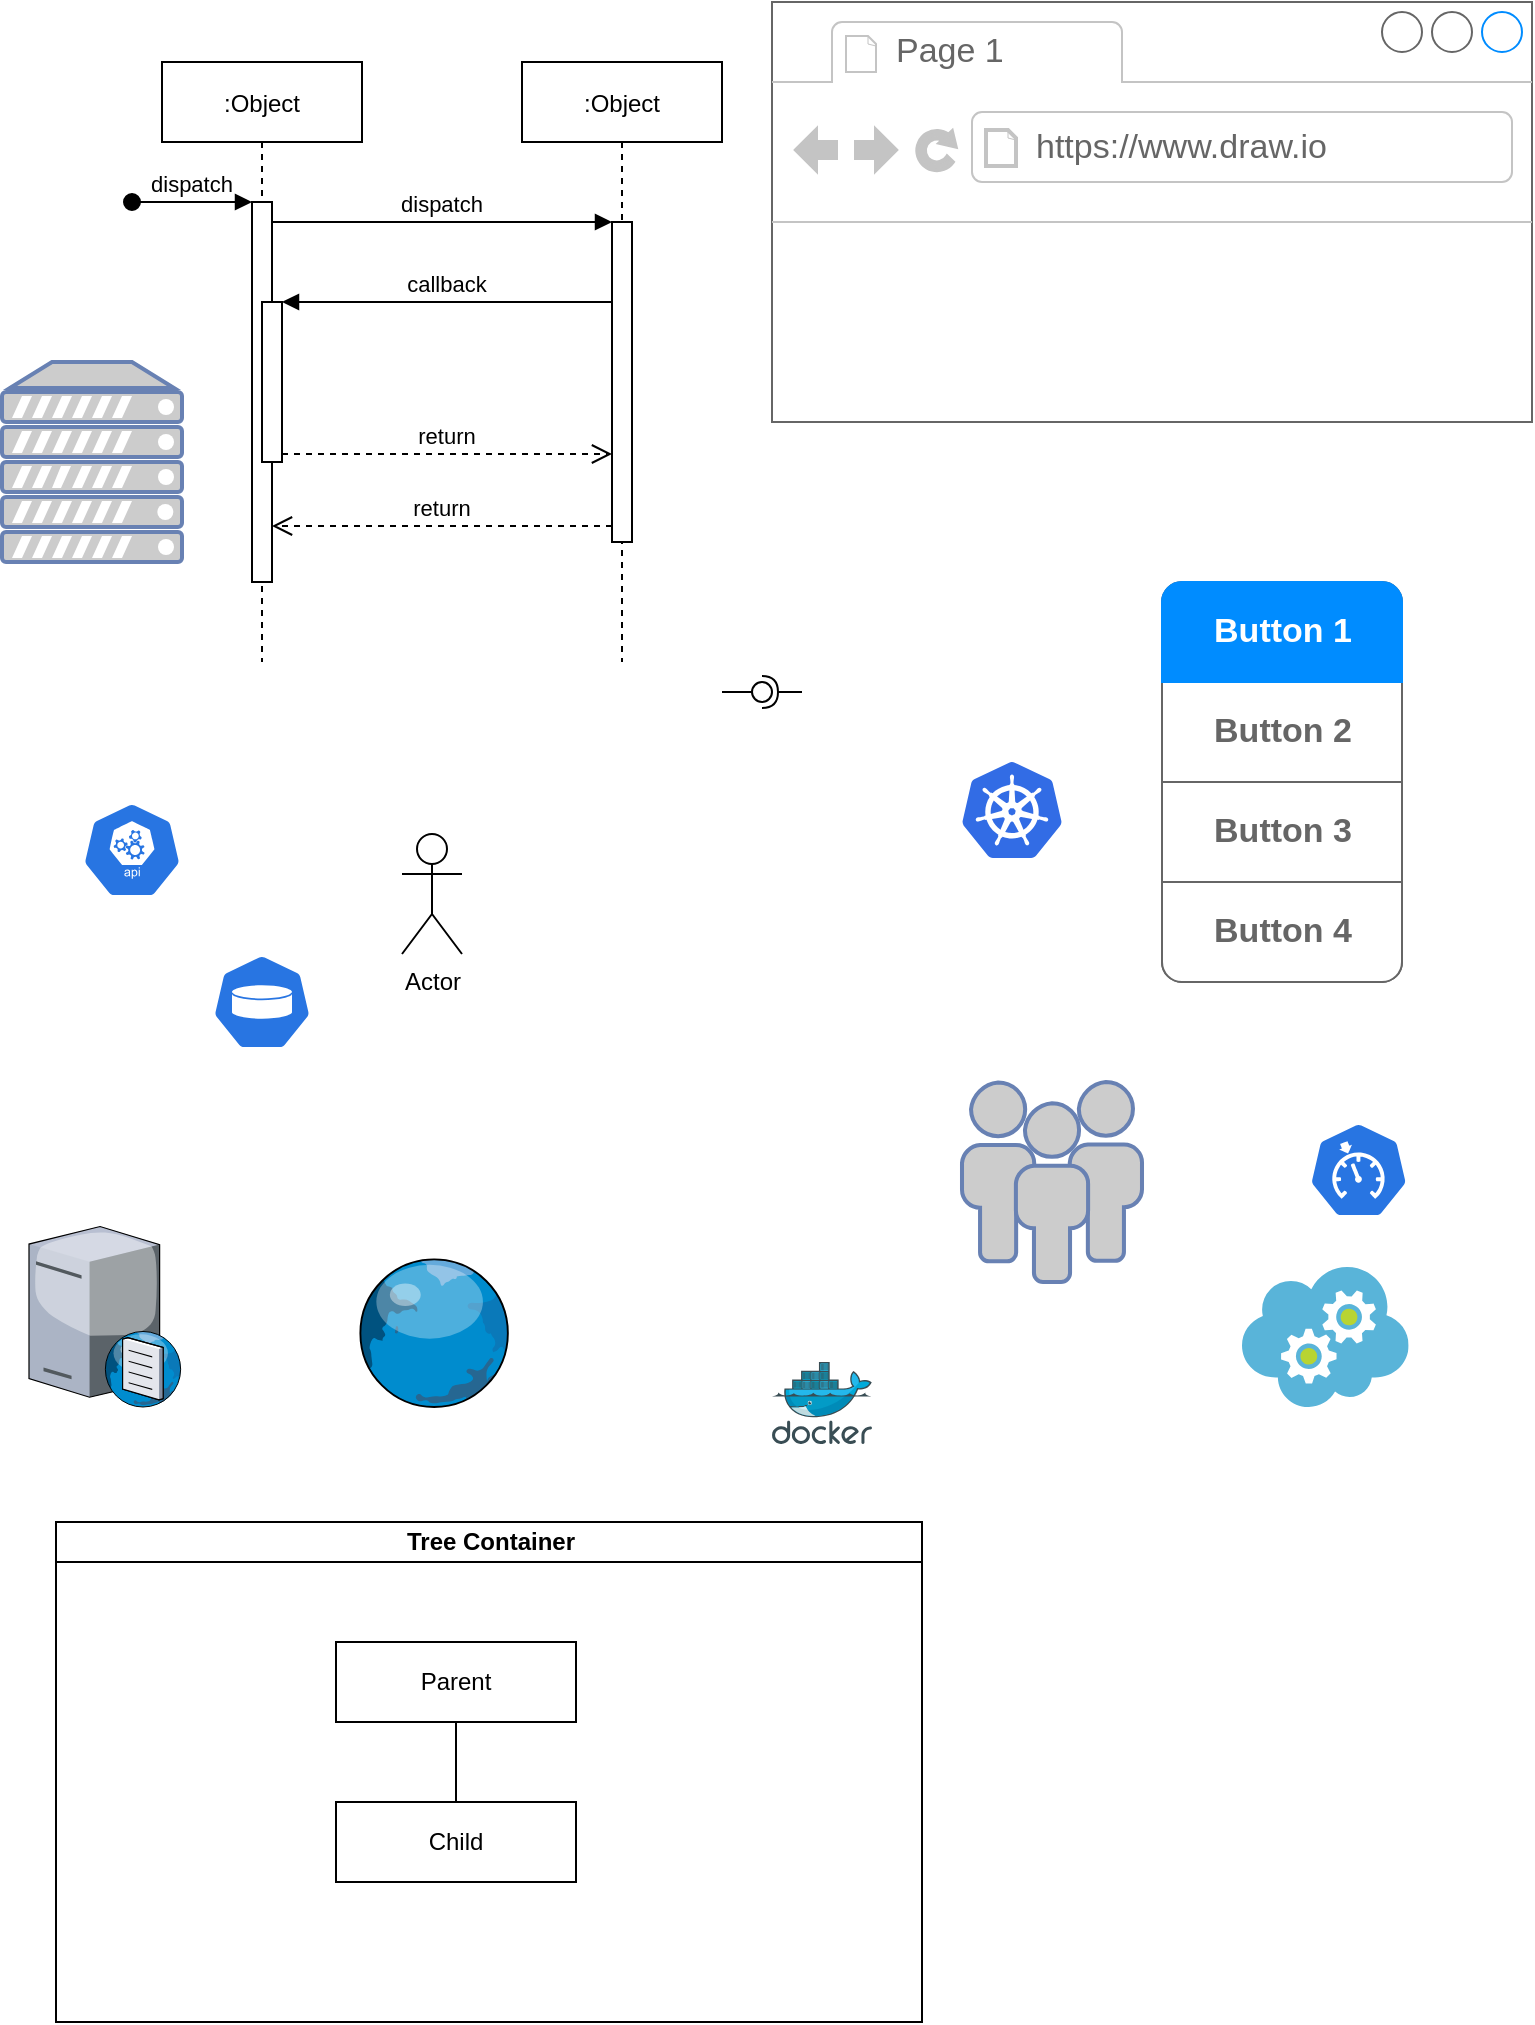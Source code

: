 <mxfile version="14.6.9" type="github">
  <diagram id="kgpKYQtTHZ0yAKxKKP6v" name="Page-1">
    <mxGraphModel dx="1422" dy="762" grid="1" gridSize="10" guides="1" tooltips="1" connect="1" arrows="1" fold="1" page="1" pageScale="1" pageWidth="850" pageHeight="1100" math="0" shadow="0">
      <root>
        <mxCell id="0" />
        <mxCell id="1" parent="0" />
        <mxCell id="3nuBFxr9cyL0pnOWT2aG-1" value=":Object" style="shape=umlLifeline;perimeter=lifelinePerimeter;container=1;collapsible=0;recursiveResize=0;rounded=0;shadow=0;strokeWidth=1;" parent="1" vertex="1">
          <mxGeometry x="120" y="80" width="100" height="300" as="geometry" />
        </mxCell>
        <mxCell id="3nuBFxr9cyL0pnOWT2aG-2" value="" style="points=[];perimeter=orthogonalPerimeter;rounded=0;shadow=0;strokeWidth=1;" parent="3nuBFxr9cyL0pnOWT2aG-1" vertex="1">
          <mxGeometry x="45" y="70" width="10" height="190" as="geometry" />
        </mxCell>
        <mxCell id="3nuBFxr9cyL0pnOWT2aG-3" value="dispatch" style="verticalAlign=bottom;startArrow=oval;endArrow=block;startSize=8;shadow=0;strokeWidth=1;" parent="3nuBFxr9cyL0pnOWT2aG-1" target="3nuBFxr9cyL0pnOWT2aG-2" edge="1">
          <mxGeometry relative="1" as="geometry">
            <mxPoint x="-15" y="70" as="sourcePoint" />
          </mxGeometry>
        </mxCell>
        <mxCell id="3nuBFxr9cyL0pnOWT2aG-4" value="" style="points=[];perimeter=orthogonalPerimeter;rounded=0;shadow=0;strokeWidth=1;" parent="3nuBFxr9cyL0pnOWT2aG-1" vertex="1">
          <mxGeometry x="50" y="120" width="10" height="80" as="geometry" />
        </mxCell>
        <mxCell id="3nuBFxr9cyL0pnOWT2aG-5" value=":Object" style="shape=umlLifeline;perimeter=lifelinePerimeter;container=1;collapsible=0;recursiveResize=0;rounded=0;shadow=0;strokeWidth=1;" parent="1" vertex="1">
          <mxGeometry x="300" y="80" width="100" height="300" as="geometry" />
        </mxCell>
        <mxCell id="3nuBFxr9cyL0pnOWT2aG-6" value="" style="points=[];perimeter=orthogonalPerimeter;rounded=0;shadow=0;strokeWidth=1;" parent="3nuBFxr9cyL0pnOWT2aG-5" vertex="1">
          <mxGeometry x="45" y="80" width="10" height="160" as="geometry" />
        </mxCell>
        <mxCell id="3nuBFxr9cyL0pnOWT2aG-7" value="return" style="verticalAlign=bottom;endArrow=open;dashed=1;endSize=8;exitX=0;exitY=0.95;shadow=0;strokeWidth=1;" parent="1" source="3nuBFxr9cyL0pnOWT2aG-6" target="3nuBFxr9cyL0pnOWT2aG-2" edge="1">
          <mxGeometry relative="1" as="geometry">
            <mxPoint x="275" y="236" as="targetPoint" />
          </mxGeometry>
        </mxCell>
        <mxCell id="3nuBFxr9cyL0pnOWT2aG-8" value="dispatch" style="verticalAlign=bottom;endArrow=block;entryX=0;entryY=0;shadow=0;strokeWidth=1;" parent="1" source="3nuBFxr9cyL0pnOWT2aG-2" target="3nuBFxr9cyL0pnOWT2aG-6" edge="1">
          <mxGeometry relative="1" as="geometry">
            <mxPoint x="275" y="160" as="sourcePoint" />
          </mxGeometry>
        </mxCell>
        <mxCell id="3nuBFxr9cyL0pnOWT2aG-9" value="callback" style="verticalAlign=bottom;endArrow=block;entryX=1;entryY=0;shadow=0;strokeWidth=1;" parent="1" source="3nuBFxr9cyL0pnOWT2aG-6" target="3nuBFxr9cyL0pnOWT2aG-4" edge="1">
          <mxGeometry relative="1" as="geometry">
            <mxPoint x="240" y="200" as="sourcePoint" />
          </mxGeometry>
        </mxCell>
        <mxCell id="3nuBFxr9cyL0pnOWT2aG-10" value="return" style="verticalAlign=bottom;endArrow=open;dashed=1;endSize=8;exitX=1;exitY=0.95;shadow=0;strokeWidth=1;" parent="1" source="3nuBFxr9cyL0pnOWT2aG-4" target="3nuBFxr9cyL0pnOWT2aG-6" edge="1">
          <mxGeometry relative="1" as="geometry">
            <mxPoint x="240" y="257" as="targetPoint" />
          </mxGeometry>
        </mxCell>
        <mxCell id="6FR_N8LCpcasI4O6xKWx-1" value="" style="html=1;dashed=0;whitespace=wrap;fillColor=#2875E2;strokeColor=#ffffff;points=[[0.005,0.63,0],[0.1,0.2,0],[0.9,0.2,0],[0.5,0,0],[0.995,0.63,0],[0.72,0.99,0],[0.5,1,0],[0.28,0.99,0]];shape=mxgraph.kubernetes.icon;prIcon=api" vertex="1" parent="1">
          <mxGeometry x="80" y="450" width="50" height="48" as="geometry" />
        </mxCell>
        <mxCell id="6FR_N8LCpcasI4O6xKWx-2" value="" style="html=1;dashed=0;whitespace=wrap;fillColor=#2875E2;strokeColor=#ffffff;points=[[0.005,0.63,0],[0.1,0.2,0],[0.9,0.2,0],[0.5,0,0],[0.995,0.63,0],[0.72,0.99,0],[0.5,1,0],[0.28,0.99,0]];shape=mxgraph.kubernetes.icon;prIcon=vol" vertex="1" parent="1">
          <mxGeometry x="145" y="526" width="50" height="48" as="geometry" />
        </mxCell>
        <mxCell id="6FR_N8LCpcasI4O6xKWx-3" value="" style="strokeWidth=1;shadow=0;dashed=0;align=center;html=1;shape=mxgraph.mockup.rrect;rSize=10;strokeColor=#666666;" vertex="1" parent="1">
          <mxGeometry x="620" y="340" width="120" height="200" as="geometry" />
        </mxCell>
        <mxCell id="6FR_N8LCpcasI4O6xKWx-4" value="Button 2" style="strokeColor=inherit;fillColor=inherit;gradientColor=inherit;strokeWidth=1;shadow=0;dashed=0;align=center;html=1;shape=mxgraph.mockup.rrect;rSize=0;fontSize=17;fontColor=#666666;fontStyle=1;resizeWidth=1;" vertex="1" parent="6FR_N8LCpcasI4O6xKWx-3">
          <mxGeometry width="120" height="50" relative="1" as="geometry">
            <mxPoint y="50" as="offset" />
          </mxGeometry>
        </mxCell>
        <mxCell id="6FR_N8LCpcasI4O6xKWx-5" value="Button 3" style="strokeColor=inherit;fillColor=inherit;gradientColor=inherit;strokeWidth=1;shadow=0;dashed=0;align=center;html=1;shape=mxgraph.mockup.rrect;rSize=0;fontSize=17;fontColor=#666666;fontStyle=1;resizeWidth=1;" vertex="1" parent="6FR_N8LCpcasI4O6xKWx-3">
          <mxGeometry width="120" height="50" relative="1" as="geometry">
            <mxPoint y="100" as="offset" />
          </mxGeometry>
        </mxCell>
        <mxCell id="6FR_N8LCpcasI4O6xKWx-6" value="Button 4" style="strokeColor=inherit;fillColor=inherit;gradientColor=inherit;strokeWidth=1;shadow=0;dashed=0;align=center;html=1;shape=mxgraph.mockup.bottomButton;rSize=10;fontSize=17;fontColor=#666666;fontStyle=1;resizeWidth=1;" vertex="1" parent="6FR_N8LCpcasI4O6xKWx-3">
          <mxGeometry y="1" width="120" height="50" relative="1" as="geometry">
            <mxPoint y="-50" as="offset" />
          </mxGeometry>
        </mxCell>
        <mxCell id="6FR_N8LCpcasI4O6xKWx-7" value="Button 1" style="strokeWidth=1;shadow=0;dashed=0;align=center;html=1;shape=mxgraph.mockup.topButton;rSize=10;fontSize=17;fontColor=#ffffff;fontStyle=1;fillColor=#008cff;strokeColor=#008cff;resizeWidth=1;" vertex="1" parent="6FR_N8LCpcasI4O6xKWx-3">
          <mxGeometry width="120" height="50" relative="1" as="geometry" />
        </mxCell>
        <mxCell id="6FR_N8LCpcasI4O6xKWx-8" value="Actor" style="shape=umlActor;verticalLabelPosition=bottom;verticalAlign=top;html=1;" vertex="1" parent="1">
          <mxGeometry x="240" y="466" width="30" height="60" as="geometry" />
        </mxCell>
        <mxCell id="6FR_N8LCpcasI4O6xKWx-9" value="" style="rounded=0;orthogonalLoop=1;jettySize=auto;html=1;endArrow=none;endFill=0;" edge="1" target="6FR_N8LCpcasI4O6xKWx-11" parent="1">
          <mxGeometry relative="1" as="geometry">
            <mxPoint x="400" y="395" as="sourcePoint" />
          </mxGeometry>
        </mxCell>
        <mxCell id="6FR_N8LCpcasI4O6xKWx-10" value="" style="rounded=0;orthogonalLoop=1;jettySize=auto;html=1;endArrow=halfCircle;endFill=0;entryX=0.5;entryY=0.5;entryDx=0;entryDy=0;endSize=6;strokeWidth=1;" edge="1" target="6FR_N8LCpcasI4O6xKWx-11" parent="1">
          <mxGeometry relative="1" as="geometry">
            <mxPoint x="440" y="395" as="sourcePoint" />
          </mxGeometry>
        </mxCell>
        <mxCell id="6FR_N8LCpcasI4O6xKWx-11" value="" style="ellipse;whiteSpace=wrap;html=1;fontFamily=Helvetica;fontSize=12;fontColor=#000000;align=center;strokeColor=#000000;fillColor=#ffffff;points=[];aspect=fixed;resizable=0;" vertex="1" parent="1">
          <mxGeometry x="415" y="390" width="10" height="10" as="geometry" />
        </mxCell>
        <mxCell id="6FR_N8LCpcasI4O6xKWx-12" value="" style="fontColor=#0066CC;verticalAlign=top;verticalLabelPosition=bottom;labelPosition=center;align=center;html=1;outlineConnect=0;fillColor=#CCCCCC;strokeColor=#6881B3;gradientColor=none;gradientDirection=north;strokeWidth=2;shape=mxgraph.networks.server;" vertex="1" parent="1">
          <mxGeometry x="40" y="230" width="90" height="100" as="geometry" />
        </mxCell>
        <mxCell id="6FR_N8LCpcasI4O6xKWx-13" value="" style="fontColor=#0066CC;verticalAlign=top;verticalLabelPosition=bottom;labelPosition=center;align=center;html=1;outlineConnect=0;fillColor=#CCCCCC;strokeColor=#6881B3;gradientColor=none;gradientDirection=north;strokeWidth=2;shape=mxgraph.networks.users;" vertex="1" parent="1">
          <mxGeometry x="520" y="590" width="90" height="100" as="geometry" />
        </mxCell>
        <mxCell id="6FR_N8LCpcasI4O6xKWx-14" value="" style="verticalLabelPosition=bottom;aspect=fixed;html=1;verticalAlign=top;strokeColor=none;align=center;outlineConnect=0;shape=mxgraph.citrix.dns_server;" vertex="1" parent="1">
          <mxGeometry x="53.5" y="660" width="76.5" height="92.5" as="geometry" />
        </mxCell>
        <mxCell id="6FR_N8LCpcasI4O6xKWx-15" value="" style="verticalLabelPosition=bottom;aspect=fixed;html=1;verticalAlign=top;strokeColor=none;align=center;outlineConnect=0;shape=mxgraph.citrix.globe;" vertex="1" parent="1">
          <mxGeometry x="215.75" y="677.5" width="78.5" height="75" as="geometry" />
        </mxCell>
        <mxCell id="6FR_N8LCpcasI4O6xKWx-16" value="" style="aspect=fixed;html=1;points=[];align=center;image;fontSize=12;image=img/lib/mscae/Cloud_Services_Classic.svg;" vertex="1" parent="1">
          <mxGeometry x="660" y="682.5" width="83.33" height="70" as="geometry" />
        </mxCell>
        <mxCell id="6FR_N8LCpcasI4O6xKWx-17" value="" style="aspect=fixed;html=1;points=[];align=center;image;fontSize=12;image=img/lib/mscae/Docker.svg;" vertex="1" parent="1">
          <mxGeometry x="425" y="730" width="50" height="41" as="geometry" />
        </mxCell>
        <mxCell id="6FR_N8LCpcasI4O6xKWx-18" value="" style="shape=image;html=1;verticalAlign=top;verticalLabelPosition=bottom;labelBackgroundColor=#ffffff;imageAspect=0;aspect=fixed;image=https://cdn3.iconfinder.com/data/icons/social-media-2169/24/social_media_social_media_logo_docker-128.png" vertex="1" parent="1">
          <mxGeometry x="347" y="540" width="128" height="128" as="geometry" />
        </mxCell>
        <mxCell id="6FR_N8LCpcasI4O6xKWx-19" value="" style="shape=image;html=1;verticalAlign=top;verticalLabelPosition=bottom;labelBackgroundColor=#ffffff;imageAspect=0;aspect=fixed;image=https://cdn4.iconfinder.com/data/icons/social-network-round-gloss-shine/128/docker-icon_copy.png" vertex="1" parent="1">
          <mxGeometry x="520" y="740" width="128" height="128" as="geometry" />
        </mxCell>
        <mxCell id="6FR_N8LCpcasI4O6xKWx-20" value="" style="strokeWidth=1;shadow=0;dashed=0;align=center;html=1;shape=mxgraph.mockup.containers.browserWindow;rSize=0;strokeColor=#666666;strokeColor2=#008cff;strokeColor3=#c4c4c4;mainText=,;recursiveResize=0;" vertex="1" parent="1">
          <mxGeometry x="425" y="50" width="380" height="210" as="geometry" />
        </mxCell>
        <mxCell id="6FR_N8LCpcasI4O6xKWx-21" value="Page 1" style="strokeWidth=1;shadow=0;dashed=0;align=center;html=1;shape=mxgraph.mockup.containers.anchor;fontSize=17;fontColor=#666666;align=left;" vertex="1" parent="6FR_N8LCpcasI4O6xKWx-20">
          <mxGeometry x="60" y="12" width="110" height="26" as="geometry" />
        </mxCell>
        <mxCell id="6FR_N8LCpcasI4O6xKWx-22" value="https://www.draw.io" style="strokeWidth=1;shadow=0;dashed=0;align=center;html=1;shape=mxgraph.mockup.containers.anchor;rSize=0;fontSize=17;fontColor=#666666;align=left;" vertex="1" parent="6FR_N8LCpcasI4O6xKWx-20">
          <mxGeometry x="130" y="60" width="250" height="26" as="geometry" />
        </mxCell>
        <mxCell id="6FR_N8LCpcasI4O6xKWx-23" value="Tree Container" style="swimlane;html=1;startSize=20;horizontal=1;containerType=tree;" vertex="1" parent="1">
          <mxGeometry x="67" y="810" width="433" height="250" as="geometry" />
        </mxCell>
        <mxCell id="6FR_N8LCpcasI4O6xKWx-24" value="" style="edgeStyle=elbowEdgeStyle;elbow=vertical;startArrow=none;endArrow=none;rounded=0;" edge="1" parent="6FR_N8LCpcasI4O6xKWx-23" source="6FR_N8LCpcasI4O6xKWx-25" target="6FR_N8LCpcasI4O6xKWx-26">
          <mxGeometry relative="1" as="geometry" />
        </mxCell>
        <mxCell id="6FR_N8LCpcasI4O6xKWx-25" value="Parent" style="whiteSpace=wrap;html=1;treeFolding=1;treeMoving=1;newEdgeStyle={&quot;edgeStyle&quot;:&quot;elbowEdgeStyle&quot;,&quot;startArrow&quot;:&quot;none&quot;,&quot;endArrow&quot;:&quot;none&quot;};" vertex="1" parent="6FR_N8LCpcasI4O6xKWx-23">
          <mxGeometry x="140" y="60" width="120" height="40" as="geometry" />
        </mxCell>
        <mxCell id="6FR_N8LCpcasI4O6xKWx-26" value="Child" style="whiteSpace=wrap;html=1;treeFolding=1;treeMoving=1;newEdgeStyle={&quot;edgeStyle&quot;:&quot;elbowEdgeStyle&quot;,&quot;startArrow&quot;:&quot;none&quot;,&quot;endArrow&quot;:&quot;none&quot;};" vertex="1" parent="6FR_N8LCpcasI4O6xKWx-23">
          <mxGeometry x="140" y="140" width="120" height="40" as="geometry" />
        </mxCell>
        <mxCell id="6FR_N8LCpcasI4O6xKWx-27" value="" style="aspect=fixed;html=1;points=[];align=center;image;fontSize=12;image=img/lib/mscae/Kubernetes.svg;" vertex="1" parent="1">
          <mxGeometry x="520" y="430" width="50" height="48" as="geometry" />
        </mxCell>
        <mxCell id="6FR_N8LCpcasI4O6xKWx-28" value="" style="html=1;dashed=0;whitespace=wrap;fillColor=#2875E2;strokeColor=#ffffff;points=[[0.005,0.63,0],[0.1,0.2,0],[0.9,0.2,0],[0.5,0,0],[0.995,0.63,0],[0.72,0.99,0],[0.5,1,0],[0.28,0.99,0]];shape=mxgraph.kubernetes.icon;prIcon=quota" vertex="1" parent="1">
          <mxGeometry x="693.33" y="610" width="50" height="48" as="geometry" />
        </mxCell>
      </root>
    </mxGraphModel>
  </diagram>
</mxfile>
